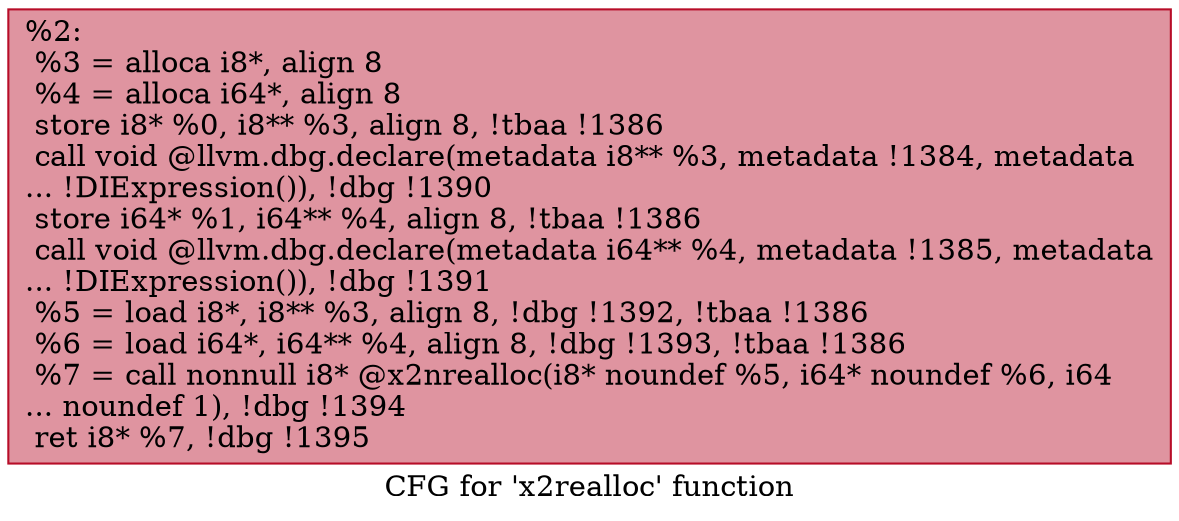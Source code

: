 digraph "CFG for 'x2realloc' function" {
	label="CFG for 'x2realloc' function";

	Node0x18b4a60 [shape=record,color="#b70d28ff", style=filled, fillcolor="#b70d2870",label="{%2:\l  %3 = alloca i8*, align 8\l  %4 = alloca i64*, align 8\l  store i8* %0, i8** %3, align 8, !tbaa !1386\l  call void @llvm.dbg.declare(metadata i8** %3, metadata !1384, metadata\l... !DIExpression()), !dbg !1390\l  store i64* %1, i64** %4, align 8, !tbaa !1386\l  call void @llvm.dbg.declare(metadata i64** %4, metadata !1385, metadata\l... !DIExpression()), !dbg !1391\l  %5 = load i8*, i8** %3, align 8, !dbg !1392, !tbaa !1386\l  %6 = load i64*, i64** %4, align 8, !dbg !1393, !tbaa !1386\l  %7 = call nonnull i8* @x2nrealloc(i8* noundef %5, i64* noundef %6, i64\l... noundef 1), !dbg !1394\l  ret i8* %7, !dbg !1395\l}"];
}
